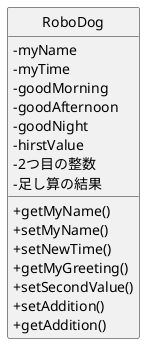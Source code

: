 @startuml Robodogクラス図
skinparam classAttributeIconSize 0
hide circle

class RoboDog {
 -myName
 -myTime
 -goodMorning
 -goodAfternoon
 -goodNight
 -hirstValue
 -2つ目の整数
 -足し算の結果

 +getMyName()
 +setMyName()
 +setNewTime()
 +getMyGreeting()
 +setSecondValue()
 +setAddition()
 +getAddition()
}

@enduml
